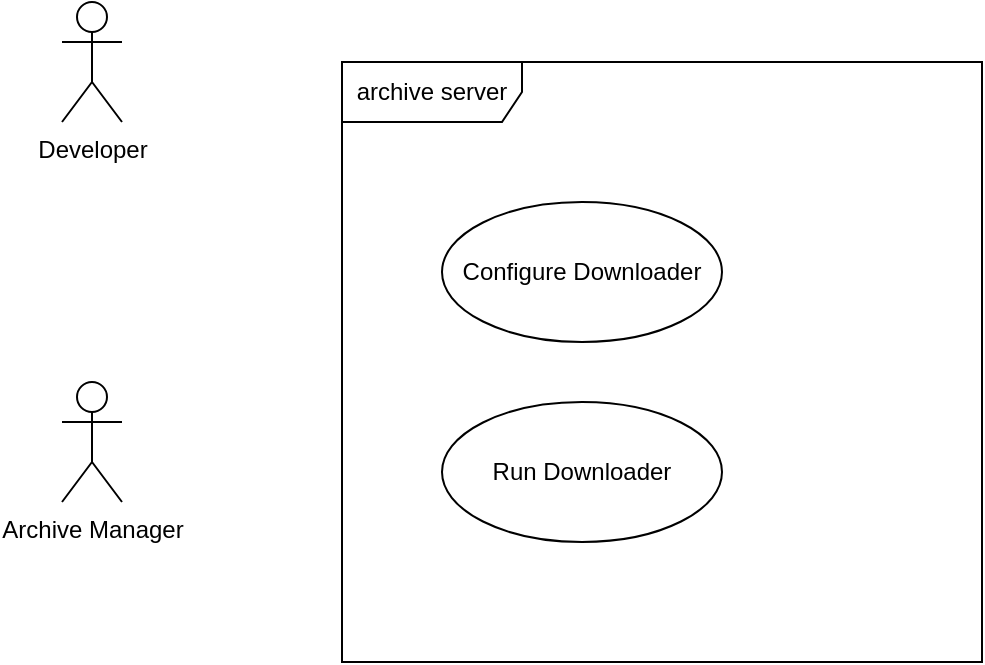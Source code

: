<mxfile version="28.2.5">
  <diagram name="Page-1" id="3QiEXsypofzFkc-jLGGt">
    <mxGraphModel dx="1213" dy="730" grid="1" gridSize="10" guides="1" tooltips="1" connect="1" arrows="1" fold="1" page="1" pageScale="1" pageWidth="850" pageHeight="1100" math="0" shadow="0">
      <root>
        <mxCell id="0" />
        <mxCell id="1" parent="0" />
        <mxCell id="Z7PhxlesQy63yYeKzFG8-1" value="Developer" style="shape=umlActor;verticalLabelPosition=bottom;verticalAlign=top;html=1;" vertex="1" parent="1">
          <mxGeometry x="200" y="240" width="30" height="60" as="geometry" />
        </mxCell>
        <mxCell id="Z7PhxlesQy63yYeKzFG8-2" value="Archive Manager" style="shape=umlActor;verticalLabelPosition=bottom;verticalAlign=top;html=1;" vertex="1" parent="1">
          <mxGeometry x="200" y="430" width="30" height="60" as="geometry" />
        </mxCell>
        <mxCell id="Z7PhxlesQy63yYeKzFG8-5" value="archive server" style="shape=umlFrame;whiteSpace=wrap;html=1;pointerEvents=0;width=90;height=30;" vertex="1" parent="1">
          <mxGeometry x="340" y="270" width="320" height="300" as="geometry" />
        </mxCell>
        <mxCell id="Z7PhxlesQy63yYeKzFG8-6" value="Configure Downloader" style="ellipse;whiteSpace=wrap;html=1;" vertex="1" parent="1">
          <mxGeometry x="390" y="340" width="140" height="70" as="geometry" />
        </mxCell>
        <mxCell id="Z7PhxlesQy63yYeKzFG8-7" value="Run Downloader" style="ellipse;whiteSpace=wrap;html=1;" vertex="1" parent="1">
          <mxGeometry x="390" y="440" width="140" height="70" as="geometry" />
        </mxCell>
      </root>
    </mxGraphModel>
  </diagram>
</mxfile>
